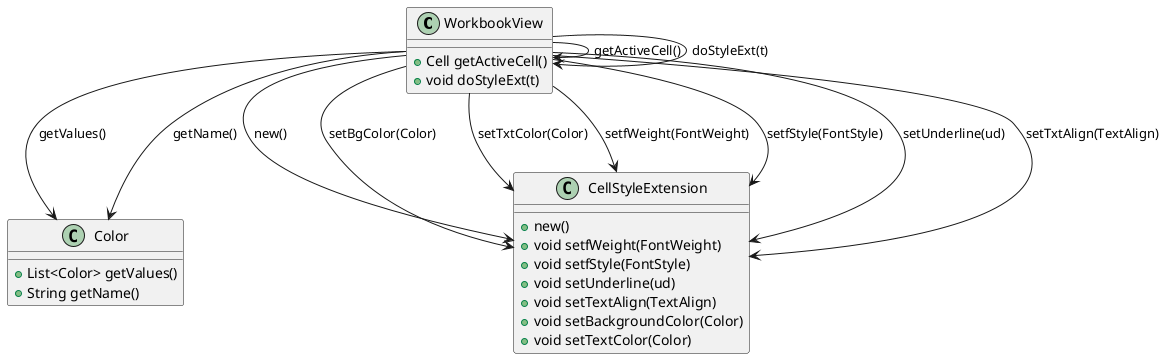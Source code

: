 @startuml
class WorkbookView {
	+Cell getActiveCell()
	+void doStyleExt(t)
}
class Color {
	+List<Color> getValues()
	+String getName()
}

class CellStyleExtension {

	+new()
	+void setfWeight(FontWeight)
	+void setfStyle(FontStyle)
	+void setUnderline(ud)
	+void setTextAlign(TextAlign)
        +void setBackgroundColor(Color)
	+void setTextColor(Color)
}


WorkbookView --> WorkbookView : getActiveCell()
WorkbookView --> CellStyleExtension: new()
WorkbookView --> CellStyleExtension: setBgColor(Color)
WorkbookView --> CellStyleExtension: setTxtColor(Color)
WorkbookView --> CellStyleExtension: setfWeight(FontWeight)
WorkbookView --> CellStyleExtension: setfStyle(FontStyle)
WorkbookView --> CellStyleExtension: setUnderline(ud)
WorkbookView --> CellStyleExtension: setTxtAlign(TextAlign)
WorkbookView --> WorkbookView : doStyleExt(t)
WorkbookView --> Color : getValues()
WorkbookView --> Color : getName()
@enduml